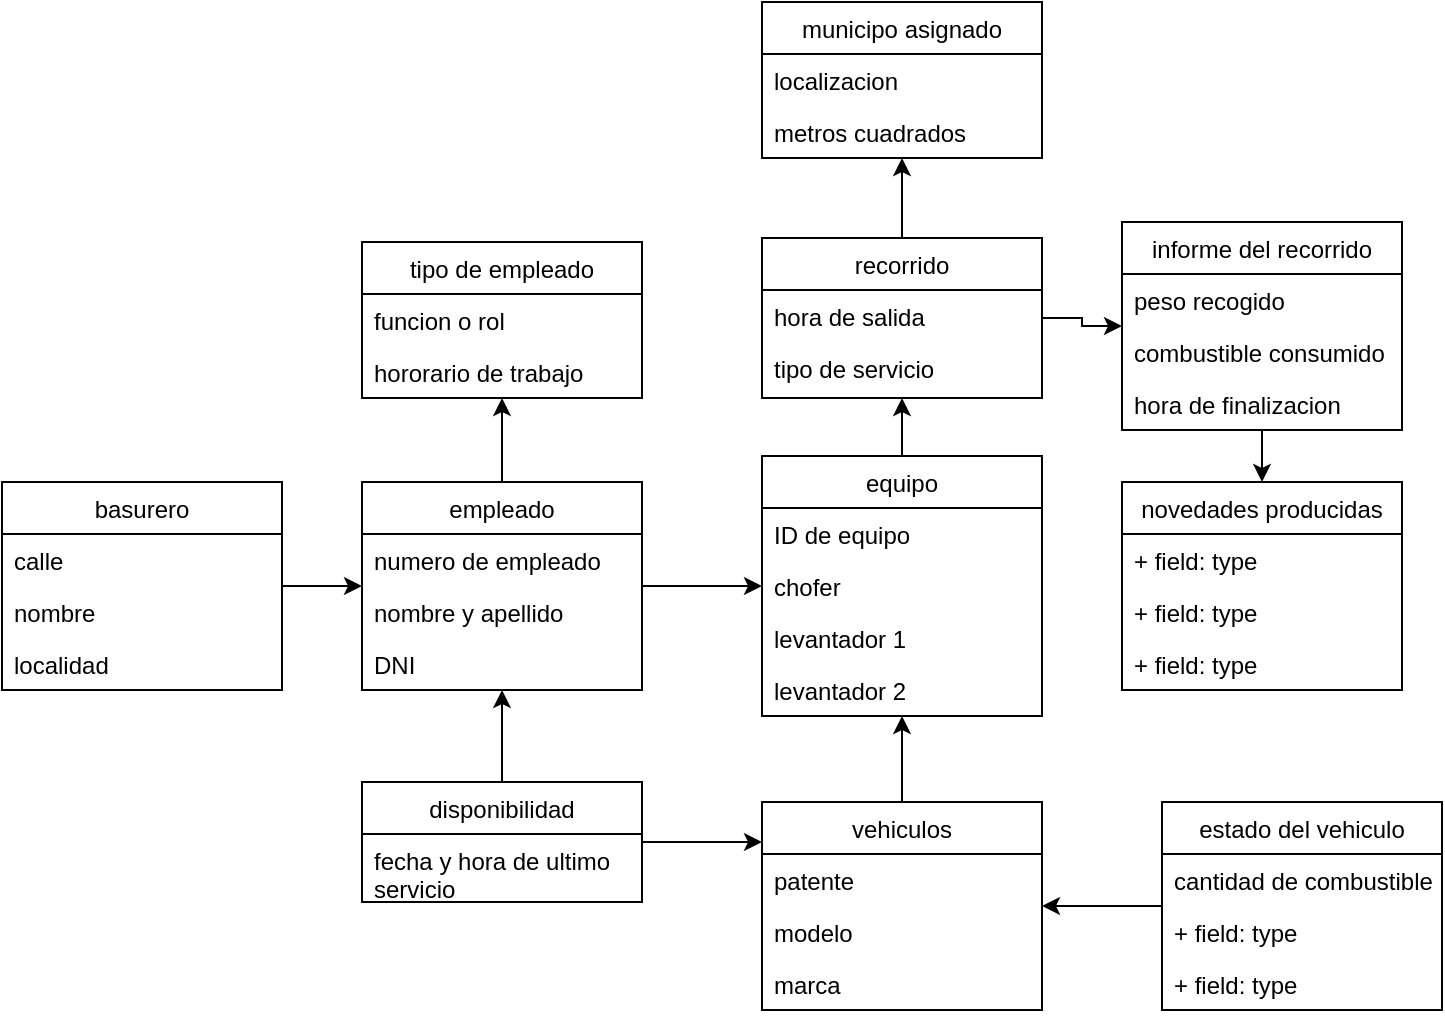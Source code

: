 <mxfile version="15.5.0" type="device"><diagram id="C5RBs43oDa-KdzZeNtuy" name="Page-1"><mxGraphModel dx="862" dy="484" grid="1" gridSize="10" guides="1" tooltips="1" connect="1" arrows="1" fold="1" page="1" pageScale="1" pageWidth="827" pageHeight="1169" math="0" shadow="0"><root><mxCell id="WIyWlLk6GJQsqaUBKTNV-0"/><mxCell id="WIyWlLk6GJQsqaUBKTNV-1" parent="WIyWlLk6GJQsqaUBKTNV-0"/><mxCell id="lh3-XBiLgTsg1nYYb-DR-23" style="edgeStyle=orthogonalEdgeStyle;rounded=0;orthogonalLoop=1;jettySize=auto;html=1;" edge="1" parent="WIyWlLk6GJQsqaUBKTNV-1" source="lh3-XBiLgTsg1nYYb-DR-0" target="lh3-XBiLgTsg1nYYb-DR-19"><mxGeometry relative="1" as="geometry"/></mxCell><mxCell id="lh3-XBiLgTsg1nYYb-DR-0" value="equipo" style="swimlane;fontStyle=0;childLayout=stackLayout;horizontal=1;startSize=26;fillColor=none;horizontalStack=0;resizeParent=1;resizeParentMax=0;resizeLast=0;collapsible=1;marginBottom=0;" vertex="1" parent="WIyWlLk6GJQsqaUBKTNV-1"><mxGeometry x="380" y="347" width="140" height="130" as="geometry"/></mxCell><mxCell id="lh3-XBiLgTsg1nYYb-DR-69" value="ID de equipo" style="text;strokeColor=none;fillColor=none;align=left;verticalAlign=top;spacingLeft=4;spacingRight=4;overflow=hidden;rotatable=0;points=[[0,0.5],[1,0.5]];portConstraint=eastwest;" vertex="1" parent="lh3-XBiLgTsg1nYYb-DR-0"><mxGeometry y="26" width="140" height="26" as="geometry"/></mxCell><mxCell id="lh3-XBiLgTsg1nYYb-DR-1" value="chofer" style="text;strokeColor=none;fillColor=none;align=left;verticalAlign=top;spacingLeft=4;spacingRight=4;overflow=hidden;rotatable=0;points=[[0,0.5],[1,0.5]];portConstraint=eastwest;" vertex="1" parent="lh3-XBiLgTsg1nYYb-DR-0"><mxGeometry y="52" width="140" height="26" as="geometry"/></mxCell><mxCell id="lh3-XBiLgTsg1nYYb-DR-2" value="levantador 1" style="text;strokeColor=none;fillColor=none;align=left;verticalAlign=top;spacingLeft=4;spacingRight=4;overflow=hidden;rotatable=0;points=[[0,0.5],[1,0.5]];portConstraint=eastwest;" vertex="1" parent="lh3-XBiLgTsg1nYYb-DR-0"><mxGeometry y="78" width="140" height="26" as="geometry"/></mxCell><mxCell id="lh3-XBiLgTsg1nYYb-DR-3" value="levantador 2" style="text;strokeColor=none;fillColor=none;align=left;verticalAlign=top;spacingLeft=4;spacingRight=4;overflow=hidden;rotatable=0;points=[[0,0.5],[1,0.5]];portConstraint=eastwest;" vertex="1" parent="lh3-XBiLgTsg1nYYb-DR-0"><mxGeometry y="104" width="140" height="26" as="geometry"/></mxCell><mxCell id="lh3-XBiLgTsg1nYYb-DR-18" style="edgeStyle=orthogonalEdgeStyle;rounded=0;orthogonalLoop=1;jettySize=auto;html=1;" edge="1" parent="WIyWlLk6GJQsqaUBKTNV-1" source="lh3-XBiLgTsg1nYYb-DR-4" target="lh3-XBiLgTsg1nYYb-DR-14"><mxGeometry relative="1" as="geometry"/></mxCell><mxCell id="lh3-XBiLgTsg1nYYb-DR-36" style="edgeStyle=orthogonalEdgeStyle;rounded=0;orthogonalLoop=1;jettySize=auto;html=1;" edge="1" parent="WIyWlLk6GJQsqaUBKTNV-1" source="lh3-XBiLgTsg1nYYb-DR-4" target="lh3-XBiLgTsg1nYYb-DR-0"><mxGeometry relative="1" as="geometry"/></mxCell><mxCell id="lh3-XBiLgTsg1nYYb-DR-4" value="empleado" style="swimlane;fontStyle=0;childLayout=stackLayout;horizontal=1;startSize=26;fillColor=none;horizontalStack=0;resizeParent=1;resizeParentMax=0;resizeLast=0;collapsible=1;marginBottom=0;" vertex="1" parent="WIyWlLk6GJQsqaUBKTNV-1"><mxGeometry x="180" y="360" width="140" height="104" as="geometry"/></mxCell><mxCell id="lh3-XBiLgTsg1nYYb-DR-5" value="numero de empleado" style="text;strokeColor=none;fillColor=none;align=left;verticalAlign=top;spacingLeft=4;spacingRight=4;overflow=hidden;rotatable=0;points=[[0,0.5],[1,0.5]];portConstraint=eastwest;" vertex="1" parent="lh3-XBiLgTsg1nYYb-DR-4"><mxGeometry y="26" width="140" height="26" as="geometry"/></mxCell><mxCell id="lh3-XBiLgTsg1nYYb-DR-6" value="nombre y apellido" style="text;strokeColor=none;fillColor=none;align=left;verticalAlign=top;spacingLeft=4;spacingRight=4;overflow=hidden;rotatable=0;points=[[0,0.5],[1,0.5]];portConstraint=eastwest;" vertex="1" parent="lh3-XBiLgTsg1nYYb-DR-4"><mxGeometry y="52" width="140" height="26" as="geometry"/></mxCell><mxCell id="lh3-XBiLgTsg1nYYb-DR-7" value="DNI" style="text;strokeColor=none;fillColor=none;align=left;verticalAlign=top;spacingLeft=4;spacingRight=4;overflow=hidden;rotatable=0;points=[[0,0.5],[1,0.5]];portConstraint=eastwest;" vertex="1" parent="lh3-XBiLgTsg1nYYb-DR-4"><mxGeometry y="78" width="140" height="26" as="geometry"/></mxCell><mxCell id="lh3-XBiLgTsg1nYYb-DR-33" style="edgeStyle=orthogonalEdgeStyle;rounded=0;orthogonalLoop=1;jettySize=auto;html=1;" edge="1" parent="WIyWlLk6GJQsqaUBKTNV-1" source="lh3-XBiLgTsg1nYYb-DR-8" target="lh3-XBiLgTsg1nYYb-DR-29"><mxGeometry relative="1" as="geometry"><Array as="points"><mxPoint x="469" y="540"/><mxPoint x="469" y="582"/></Array></mxGeometry></mxCell><mxCell id="lh3-XBiLgTsg1nYYb-DR-34" style="edgeStyle=orthogonalEdgeStyle;rounded=0;orthogonalLoop=1;jettySize=auto;html=1;" edge="1" parent="WIyWlLk6GJQsqaUBKTNV-1" source="lh3-XBiLgTsg1nYYb-DR-8" target="lh3-XBiLgTsg1nYYb-DR-4"><mxGeometry relative="1" as="geometry"/></mxCell><mxCell id="lh3-XBiLgTsg1nYYb-DR-8" value="disponibilidad" style="swimlane;fontStyle=0;childLayout=stackLayout;horizontal=1;startSize=26;fillColor=none;horizontalStack=0;resizeParent=1;resizeParentMax=0;resizeLast=0;collapsible=1;marginBottom=0;" vertex="1" parent="WIyWlLk6GJQsqaUBKTNV-1"><mxGeometry x="180" y="510" width="140" height="60" as="geometry"/></mxCell><mxCell id="lh3-XBiLgTsg1nYYb-DR-11" value="fecha y hora de ultimo&#10;servicio" style="text;strokeColor=none;fillColor=none;align=left;verticalAlign=top;spacingLeft=4;spacingRight=4;overflow=hidden;rotatable=0;points=[[0,0.5],[1,0.5]];portConstraint=eastwest;" vertex="1" parent="lh3-XBiLgTsg1nYYb-DR-8"><mxGeometry y="26" width="140" height="34" as="geometry"/></mxCell><mxCell id="lh3-XBiLgTsg1nYYb-DR-14" value="tipo de empleado" style="swimlane;fontStyle=0;childLayout=stackLayout;horizontal=1;startSize=26;fillColor=none;horizontalStack=0;resizeParent=1;resizeParentMax=0;resizeLast=0;collapsible=1;marginBottom=0;" vertex="1" parent="WIyWlLk6GJQsqaUBKTNV-1"><mxGeometry x="180" y="240" width="140" height="78" as="geometry"/></mxCell><mxCell id="lh3-XBiLgTsg1nYYb-DR-15" value="funcion o rol" style="text;strokeColor=none;fillColor=none;align=left;verticalAlign=top;spacingLeft=4;spacingRight=4;overflow=hidden;rotatable=0;points=[[0,0.5],[1,0.5]];portConstraint=eastwest;" vertex="1" parent="lh3-XBiLgTsg1nYYb-DR-14"><mxGeometry y="26" width="140" height="26" as="geometry"/></mxCell><mxCell id="lh3-XBiLgTsg1nYYb-DR-16" value="hororario de trabajo" style="text;strokeColor=none;fillColor=none;align=left;verticalAlign=top;spacingLeft=4;spacingRight=4;overflow=hidden;rotatable=0;points=[[0,0.5],[1,0.5]];portConstraint=eastwest;" vertex="1" parent="lh3-XBiLgTsg1nYYb-DR-14"><mxGeometry y="52" width="140" height="26" as="geometry"/></mxCell><mxCell id="lh3-XBiLgTsg1nYYb-DR-48" style="edgeStyle=orthogonalEdgeStyle;rounded=0;orthogonalLoop=1;jettySize=auto;html=1;" edge="1" parent="WIyWlLk6GJQsqaUBKTNV-1" source="lh3-XBiLgTsg1nYYb-DR-19" target="lh3-XBiLgTsg1nYYb-DR-44"><mxGeometry relative="1" as="geometry"/></mxCell><mxCell id="lh3-XBiLgTsg1nYYb-DR-72" style="edgeStyle=orthogonalEdgeStyle;rounded=0;orthogonalLoop=1;jettySize=auto;html=1;" edge="1" parent="WIyWlLk6GJQsqaUBKTNV-1" source="lh3-XBiLgTsg1nYYb-DR-19" target="lh3-XBiLgTsg1nYYb-DR-37"><mxGeometry relative="1" as="geometry"/></mxCell><mxCell id="lh3-XBiLgTsg1nYYb-DR-19" value="recorrido" style="swimlane;fontStyle=0;childLayout=stackLayout;horizontal=1;startSize=26;fillColor=none;horizontalStack=0;resizeParent=1;resizeParentMax=0;resizeLast=0;collapsible=1;marginBottom=0;" vertex="1" parent="WIyWlLk6GJQsqaUBKTNV-1"><mxGeometry x="380" y="238" width="140" height="80" as="geometry"/></mxCell><mxCell id="lh3-XBiLgTsg1nYYb-DR-20" value="hora de salida" style="text;strokeColor=none;fillColor=none;align=left;verticalAlign=top;spacingLeft=4;spacingRight=4;overflow=hidden;rotatable=0;points=[[0,0.5],[1,0.5]];portConstraint=eastwest;" vertex="1" parent="lh3-XBiLgTsg1nYYb-DR-19"><mxGeometry y="26" width="140" height="26" as="geometry"/></mxCell><mxCell id="lh3-XBiLgTsg1nYYb-DR-21" value="tipo de servicio" style="text;strokeColor=none;fillColor=none;align=left;verticalAlign=top;spacingLeft=4;spacingRight=4;overflow=hidden;rotatable=0;points=[[0,0.5],[1,0.5]];portConstraint=eastwest;" vertex="1" parent="lh3-XBiLgTsg1nYYb-DR-19"><mxGeometry y="52" width="140" height="28" as="geometry"/></mxCell><mxCell id="lh3-XBiLgTsg1nYYb-DR-28" style="edgeStyle=orthogonalEdgeStyle;rounded=0;orthogonalLoop=1;jettySize=auto;html=1;" edge="1" parent="WIyWlLk6GJQsqaUBKTNV-1" source="lh3-XBiLgTsg1nYYb-DR-24" target="lh3-XBiLgTsg1nYYb-DR-4"><mxGeometry relative="1" as="geometry"/></mxCell><mxCell id="lh3-XBiLgTsg1nYYb-DR-24" value="basurero" style="swimlane;fontStyle=0;childLayout=stackLayout;horizontal=1;startSize=26;fillColor=none;horizontalStack=0;resizeParent=1;resizeParentMax=0;resizeLast=0;collapsible=1;marginBottom=0;" vertex="1" parent="WIyWlLk6GJQsqaUBKTNV-1"><mxGeometry y="360" width="140" height="104" as="geometry"/></mxCell><mxCell id="lh3-XBiLgTsg1nYYb-DR-25" value="calle" style="text;strokeColor=none;fillColor=none;align=left;verticalAlign=top;spacingLeft=4;spacingRight=4;overflow=hidden;rotatable=0;points=[[0,0.5],[1,0.5]];portConstraint=eastwest;" vertex="1" parent="lh3-XBiLgTsg1nYYb-DR-24"><mxGeometry y="26" width="140" height="26" as="geometry"/></mxCell><mxCell id="lh3-XBiLgTsg1nYYb-DR-26" value="nombre" style="text;strokeColor=none;fillColor=none;align=left;verticalAlign=top;spacingLeft=4;spacingRight=4;overflow=hidden;rotatable=0;points=[[0,0.5],[1,0.5]];portConstraint=eastwest;" vertex="1" parent="lh3-XBiLgTsg1nYYb-DR-24"><mxGeometry y="52" width="140" height="26" as="geometry"/></mxCell><mxCell id="lh3-XBiLgTsg1nYYb-DR-27" value="localidad" style="text;strokeColor=none;fillColor=none;align=left;verticalAlign=top;spacingLeft=4;spacingRight=4;overflow=hidden;rotatable=0;points=[[0,0.5],[1,0.5]];portConstraint=eastwest;" vertex="1" parent="lh3-XBiLgTsg1nYYb-DR-24"><mxGeometry y="78" width="140" height="26" as="geometry"/></mxCell><mxCell id="lh3-XBiLgTsg1nYYb-DR-35" style="edgeStyle=orthogonalEdgeStyle;rounded=0;orthogonalLoop=1;jettySize=auto;html=1;" edge="1" parent="WIyWlLk6GJQsqaUBKTNV-1" source="lh3-XBiLgTsg1nYYb-DR-29" target="lh3-XBiLgTsg1nYYb-DR-0"><mxGeometry relative="1" as="geometry"><mxPoint x="577" y="488" as="targetPoint"/></mxGeometry></mxCell><mxCell id="lh3-XBiLgTsg1nYYb-DR-29" value="vehiculos" style="swimlane;fontStyle=0;childLayout=stackLayout;horizontal=1;startSize=26;fillColor=none;horizontalStack=0;resizeParent=1;resizeParentMax=0;resizeLast=0;collapsible=1;marginBottom=0;" vertex="1" parent="WIyWlLk6GJQsqaUBKTNV-1"><mxGeometry x="380" y="520" width="140" height="104" as="geometry"/></mxCell><mxCell id="lh3-XBiLgTsg1nYYb-DR-30" value="patente" style="text;strokeColor=none;fillColor=none;align=left;verticalAlign=top;spacingLeft=4;spacingRight=4;overflow=hidden;rotatable=0;points=[[0,0.5],[1,0.5]];portConstraint=eastwest;" vertex="1" parent="lh3-XBiLgTsg1nYYb-DR-29"><mxGeometry y="26" width="140" height="26" as="geometry"/></mxCell><mxCell id="lh3-XBiLgTsg1nYYb-DR-31" value="modelo" style="text;strokeColor=none;fillColor=none;align=left;verticalAlign=top;spacingLeft=4;spacingRight=4;overflow=hidden;rotatable=0;points=[[0,0.5],[1,0.5]];portConstraint=eastwest;" vertex="1" parent="lh3-XBiLgTsg1nYYb-DR-29"><mxGeometry y="52" width="140" height="26" as="geometry"/></mxCell><mxCell id="lh3-XBiLgTsg1nYYb-DR-32" value="marca" style="text;strokeColor=none;fillColor=none;align=left;verticalAlign=top;spacingLeft=4;spacingRight=4;overflow=hidden;rotatable=0;points=[[0,0.5],[1,0.5]];portConstraint=eastwest;" vertex="1" parent="lh3-XBiLgTsg1nYYb-DR-29"><mxGeometry y="78" width="140" height="26" as="geometry"/></mxCell><mxCell id="lh3-XBiLgTsg1nYYb-DR-37" value="municipo asignado" style="swimlane;fontStyle=0;childLayout=stackLayout;horizontal=1;startSize=26;fillColor=none;horizontalStack=0;resizeParent=1;resizeParentMax=0;resizeLast=0;collapsible=1;marginBottom=0;" vertex="1" parent="WIyWlLk6GJQsqaUBKTNV-1"><mxGeometry x="380" y="120" width="140" height="78" as="geometry"/></mxCell><mxCell id="lh3-XBiLgTsg1nYYb-DR-38" value="localizacion" style="text;strokeColor=none;fillColor=none;align=left;verticalAlign=top;spacingLeft=4;spacingRight=4;overflow=hidden;rotatable=0;points=[[0,0.5],[1,0.5]];portConstraint=eastwest;" vertex="1" parent="lh3-XBiLgTsg1nYYb-DR-37"><mxGeometry y="26" width="140" height="26" as="geometry"/></mxCell><mxCell id="lh3-XBiLgTsg1nYYb-DR-39" value="metros cuadrados" style="text;strokeColor=none;fillColor=none;align=left;verticalAlign=top;spacingLeft=4;spacingRight=4;overflow=hidden;rotatable=0;points=[[0,0.5],[1,0.5]];portConstraint=eastwest;" vertex="1" parent="lh3-XBiLgTsg1nYYb-DR-37"><mxGeometry y="52" width="140" height="26" as="geometry"/></mxCell><mxCell id="lh3-XBiLgTsg1nYYb-DR-59" style="edgeStyle=orthogonalEdgeStyle;rounded=0;orthogonalLoop=1;jettySize=auto;html=1;" edge="1" parent="WIyWlLk6GJQsqaUBKTNV-1" source="lh3-XBiLgTsg1nYYb-DR-44" target="lh3-XBiLgTsg1nYYb-DR-55"><mxGeometry relative="1" as="geometry"/></mxCell><mxCell id="lh3-XBiLgTsg1nYYb-DR-44" value="informe del recorrido" style="swimlane;fontStyle=0;childLayout=stackLayout;horizontal=1;startSize=26;fillColor=none;horizontalStack=0;resizeParent=1;resizeParentMax=0;resizeLast=0;collapsible=1;marginBottom=0;" vertex="1" parent="WIyWlLk6GJQsqaUBKTNV-1"><mxGeometry x="560" y="230" width="140" height="104" as="geometry"/></mxCell><mxCell id="lh3-XBiLgTsg1nYYb-DR-45" value="peso recogido" style="text;strokeColor=none;fillColor=none;align=left;verticalAlign=top;spacingLeft=4;spacingRight=4;overflow=hidden;rotatable=0;points=[[0,0.5],[1,0.5]];portConstraint=eastwest;" vertex="1" parent="lh3-XBiLgTsg1nYYb-DR-44"><mxGeometry y="26" width="140" height="26" as="geometry"/></mxCell><mxCell id="lh3-XBiLgTsg1nYYb-DR-46" value="combustible consumido" style="text;strokeColor=none;fillColor=none;align=left;verticalAlign=top;spacingLeft=4;spacingRight=4;overflow=hidden;rotatable=0;points=[[0,0.5],[1,0.5]];portConstraint=eastwest;" vertex="1" parent="lh3-XBiLgTsg1nYYb-DR-44"><mxGeometry y="52" width="140" height="26" as="geometry"/></mxCell><mxCell id="lh3-XBiLgTsg1nYYb-DR-47" value="hora de finalizacion" style="text;strokeColor=none;fillColor=none;align=left;verticalAlign=top;spacingLeft=4;spacingRight=4;overflow=hidden;rotatable=0;points=[[0,0.5],[1,0.5]];portConstraint=eastwest;" vertex="1" parent="lh3-XBiLgTsg1nYYb-DR-44"><mxGeometry y="78" width="140" height="26" as="geometry"/></mxCell><mxCell id="lh3-XBiLgTsg1nYYb-DR-54" style="edgeStyle=orthogonalEdgeStyle;rounded=0;orthogonalLoop=1;jettySize=auto;html=1;" edge="1" parent="WIyWlLk6GJQsqaUBKTNV-1" source="lh3-XBiLgTsg1nYYb-DR-49" target="lh3-XBiLgTsg1nYYb-DR-29"><mxGeometry relative="1" as="geometry"/></mxCell><mxCell id="lh3-XBiLgTsg1nYYb-DR-49" value="estado del vehiculo" style="swimlane;fontStyle=0;childLayout=stackLayout;horizontal=1;startSize=26;fillColor=none;horizontalStack=0;resizeParent=1;resizeParentMax=0;resizeLast=0;collapsible=1;marginBottom=0;" vertex="1" parent="WIyWlLk6GJQsqaUBKTNV-1"><mxGeometry x="580" y="520" width="140" height="104" as="geometry"/></mxCell><mxCell id="lh3-XBiLgTsg1nYYb-DR-50" value="cantidad de combustible" style="text;strokeColor=none;fillColor=none;align=left;verticalAlign=top;spacingLeft=4;spacingRight=4;overflow=hidden;rotatable=0;points=[[0,0.5],[1,0.5]];portConstraint=eastwest;" vertex="1" parent="lh3-XBiLgTsg1nYYb-DR-49"><mxGeometry y="26" width="140" height="26" as="geometry"/></mxCell><mxCell id="lh3-XBiLgTsg1nYYb-DR-51" value="+ field: type" style="text;strokeColor=none;fillColor=none;align=left;verticalAlign=top;spacingLeft=4;spacingRight=4;overflow=hidden;rotatable=0;points=[[0,0.5],[1,0.5]];portConstraint=eastwest;" vertex="1" parent="lh3-XBiLgTsg1nYYb-DR-49"><mxGeometry y="52" width="140" height="26" as="geometry"/></mxCell><mxCell id="lh3-XBiLgTsg1nYYb-DR-52" value="+ field: type" style="text;strokeColor=none;fillColor=none;align=left;verticalAlign=top;spacingLeft=4;spacingRight=4;overflow=hidden;rotatable=0;points=[[0,0.5],[1,0.5]];portConstraint=eastwest;" vertex="1" parent="lh3-XBiLgTsg1nYYb-DR-49"><mxGeometry y="78" width="140" height="26" as="geometry"/></mxCell><mxCell id="lh3-XBiLgTsg1nYYb-DR-55" value="novedades producidas" style="swimlane;fontStyle=0;childLayout=stackLayout;horizontal=1;startSize=26;fillColor=none;horizontalStack=0;resizeParent=1;resizeParentMax=0;resizeLast=0;collapsible=1;marginBottom=0;" vertex="1" parent="WIyWlLk6GJQsqaUBKTNV-1"><mxGeometry x="560" y="360" width="140" height="104" as="geometry"/></mxCell><mxCell id="lh3-XBiLgTsg1nYYb-DR-56" value="+ field: type" style="text;strokeColor=none;fillColor=none;align=left;verticalAlign=top;spacingLeft=4;spacingRight=4;overflow=hidden;rotatable=0;points=[[0,0.5],[1,0.5]];portConstraint=eastwest;" vertex="1" parent="lh3-XBiLgTsg1nYYb-DR-55"><mxGeometry y="26" width="140" height="26" as="geometry"/></mxCell><mxCell id="lh3-XBiLgTsg1nYYb-DR-57" value="+ field: type" style="text;strokeColor=none;fillColor=none;align=left;verticalAlign=top;spacingLeft=4;spacingRight=4;overflow=hidden;rotatable=0;points=[[0,0.5],[1,0.5]];portConstraint=eastwest;" vertex="1" parent="lh3-XBiLgTsg1nYYb-DR-55"><mxGeometry y="52" width="140" height="26" as="geometry"/></mxCell><mxCell id="lh3-XBiLgTsg1nYYb-DR-58" value="+ field: type" style="text;strokeColor=none;fillColor=none;align=left;verticalAlign=top;spacingLeft=4;spacingRight=4;overflow=hidden;rotatable=0;points=[[0,0.5],[1,0.5]];portConstraint=eastwest;" vertex="1" parent="lh3-XBiLgTsg1nYYb-DR-55"><mxGeometry y="78" width="140" height="26" as="geometry"/></mxCell></root></mxGraphModel></diagram></mxfile>